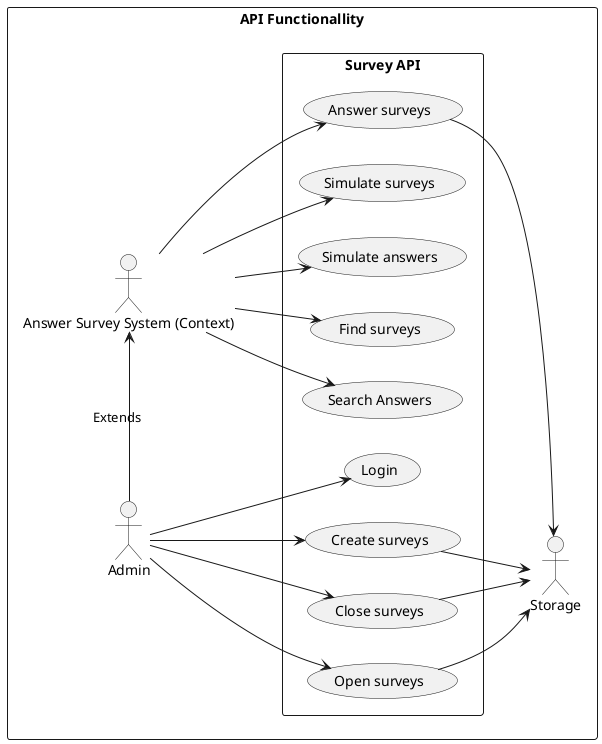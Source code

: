 @startuml usecase
left to right direction

rectangle "API Functionallity" {
actor "Answer Survey System (Context)" as taker
actor "Admin" as admin
actor "Storage" as db  
rectangle "Survey API" {
  usecase  "Open surveys" as UCA
  usecase  "Close surveys" as UC7
  usecase "Create surveys" as UC2
  usecase "Find surveys" as UC3
  usecase "Login" as UC1
  usecase "Simulate answers" as UC5
  usecase "Simulate surveys" as UC9
  usecase "Answer surveys" as UC6
  usecase "Search Answers" as UC8
}
}

admin -> taker : Extends

admin --> UC1
admin --> UC2
admin --> UC7
admin --> UCA
taker --> UC6
taker --> UC5
taker --> UC9
taker --> UC8
taker  --> UC3



UC6 --> db
UC2 --> db
UC7 --> db
UCA --> db
@enduml